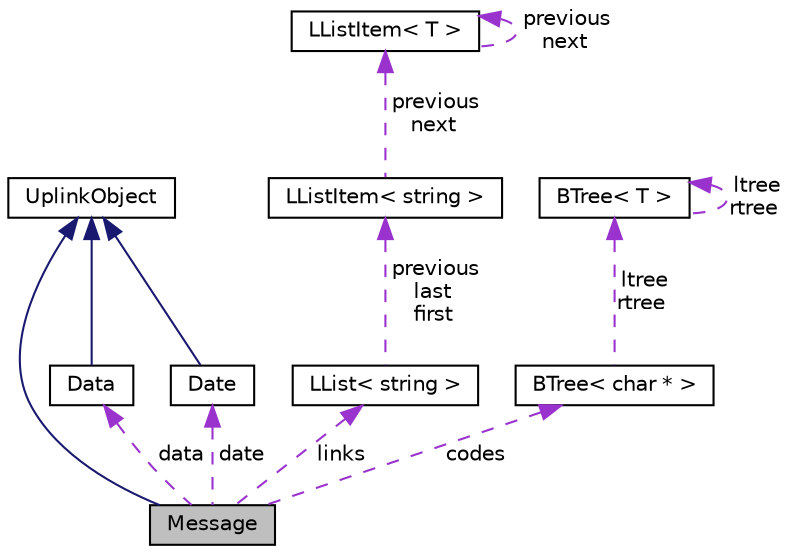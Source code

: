 digraph "Message"
{
 // LATEX_PDF_SIZE
  edge [fontname="Helvetica",fontsize="10",labelfontname="Helvetica",labelfontsize="10"];
  node [fontname="Helvetica",fontsize="10",shape=record];
  Node1 [label="Message",height=0.2,width=0.4,color="black", fillcolor="grey75", style="filled", fontcolor="black",tooltip=" "];
  Node2 -> Node1 [dir="back",color="midnightblue",fontsize="10",style="solid"];
  Node2 [label="UplinkObject",height=0.2,width=0.4,color="black", fillcolor="white", style="filled",URL="$classUplinkObject.html",tooltip="UplinkObject base class."];
  Node3 -> Node1 [dir="back",color="darkorchid3",fontsize="10",style="dashed",label=" links" ];
  Node3 [label="LList\< string \>",height=0.2,width=0.4,color="black", fillcolor="white", style="filled",URL="$classLList.html",tooltip=" "];
  Node4 -> Node3 [dir="back",color="darkorchid3",fontsize="10",style="dashed",label=" previous\nlast\nfirst" ];
  Node4 [label="LListItem\< string \>",height=0.2,width=0.4,color="black", fillcolor="white", style="filled",URL="$classLListItem.html",tooltip=" "];
  Node5 -> Node4 [dir="back",color="darkorchid3",fontsize="10",style="dashed",label=" previous\nnext" ];
  Node5 [label="LListItem\< T \>",height=0.2,width=0.4,color="black", fillcolor="white", style="filled",URL="$classLListItem.html",tooltip=" "];
  Node5 -> Node5 [dir="back",color="darkorchid3",fontsize="10",style="dashed",label=" previous\nnext" ];
  Node6 -> Node1 [dir="back",color="darkorchid3",fontsize="10",style="dashed",label=" data" ];
  Node6 [label="Data",height=0.2,width=0.4,color="black", fillcolor="white", style="filled",URL="$classData.html",tooltip=" "];
  Node2 -> Node6 [dir="back",color="midnightblue",fontsize="10",style="solid"];
  Node7 -> Node1 [dir="back",color="darkorchid3",fontsize="10",style="dashed",label=" date" ];
  Node7 [label="Date",height=0.2,width=0.4,color="black", fillcolor="white", style="filled",URL="$classDate.html",tooltip=" "];
  Node2 -> Node7 [dir="back",color="midnightblue",fontsize="10",style="solid"];
  Node8 -> Node1 [dir="back",color="darkorchid3",fontsize="10",style="dashed",label=" codes" ];
  Node8 [label="BTree\< char * \>",height=0.2,width=0.4,color="black", fillcolor="white", style="filled",URL="$classBTree.html",tooltip=" "];
  Node9 -> Node8 [dir="back",color="darkorchid3",fontsize="10",style="dashed",label=" ltree\nrtree" ];
  Node9 [label="BTree\< T \>",height=0.2,width=0.4,color="black", fillcolor="white", style="filled",URL="$classBTree.html",tooltip=" "];
  Node9 -> Node9 [dir="back",color="darkorchid3",fontsize="10",style="dashed",label=" ltree\nrtree" ];
}
